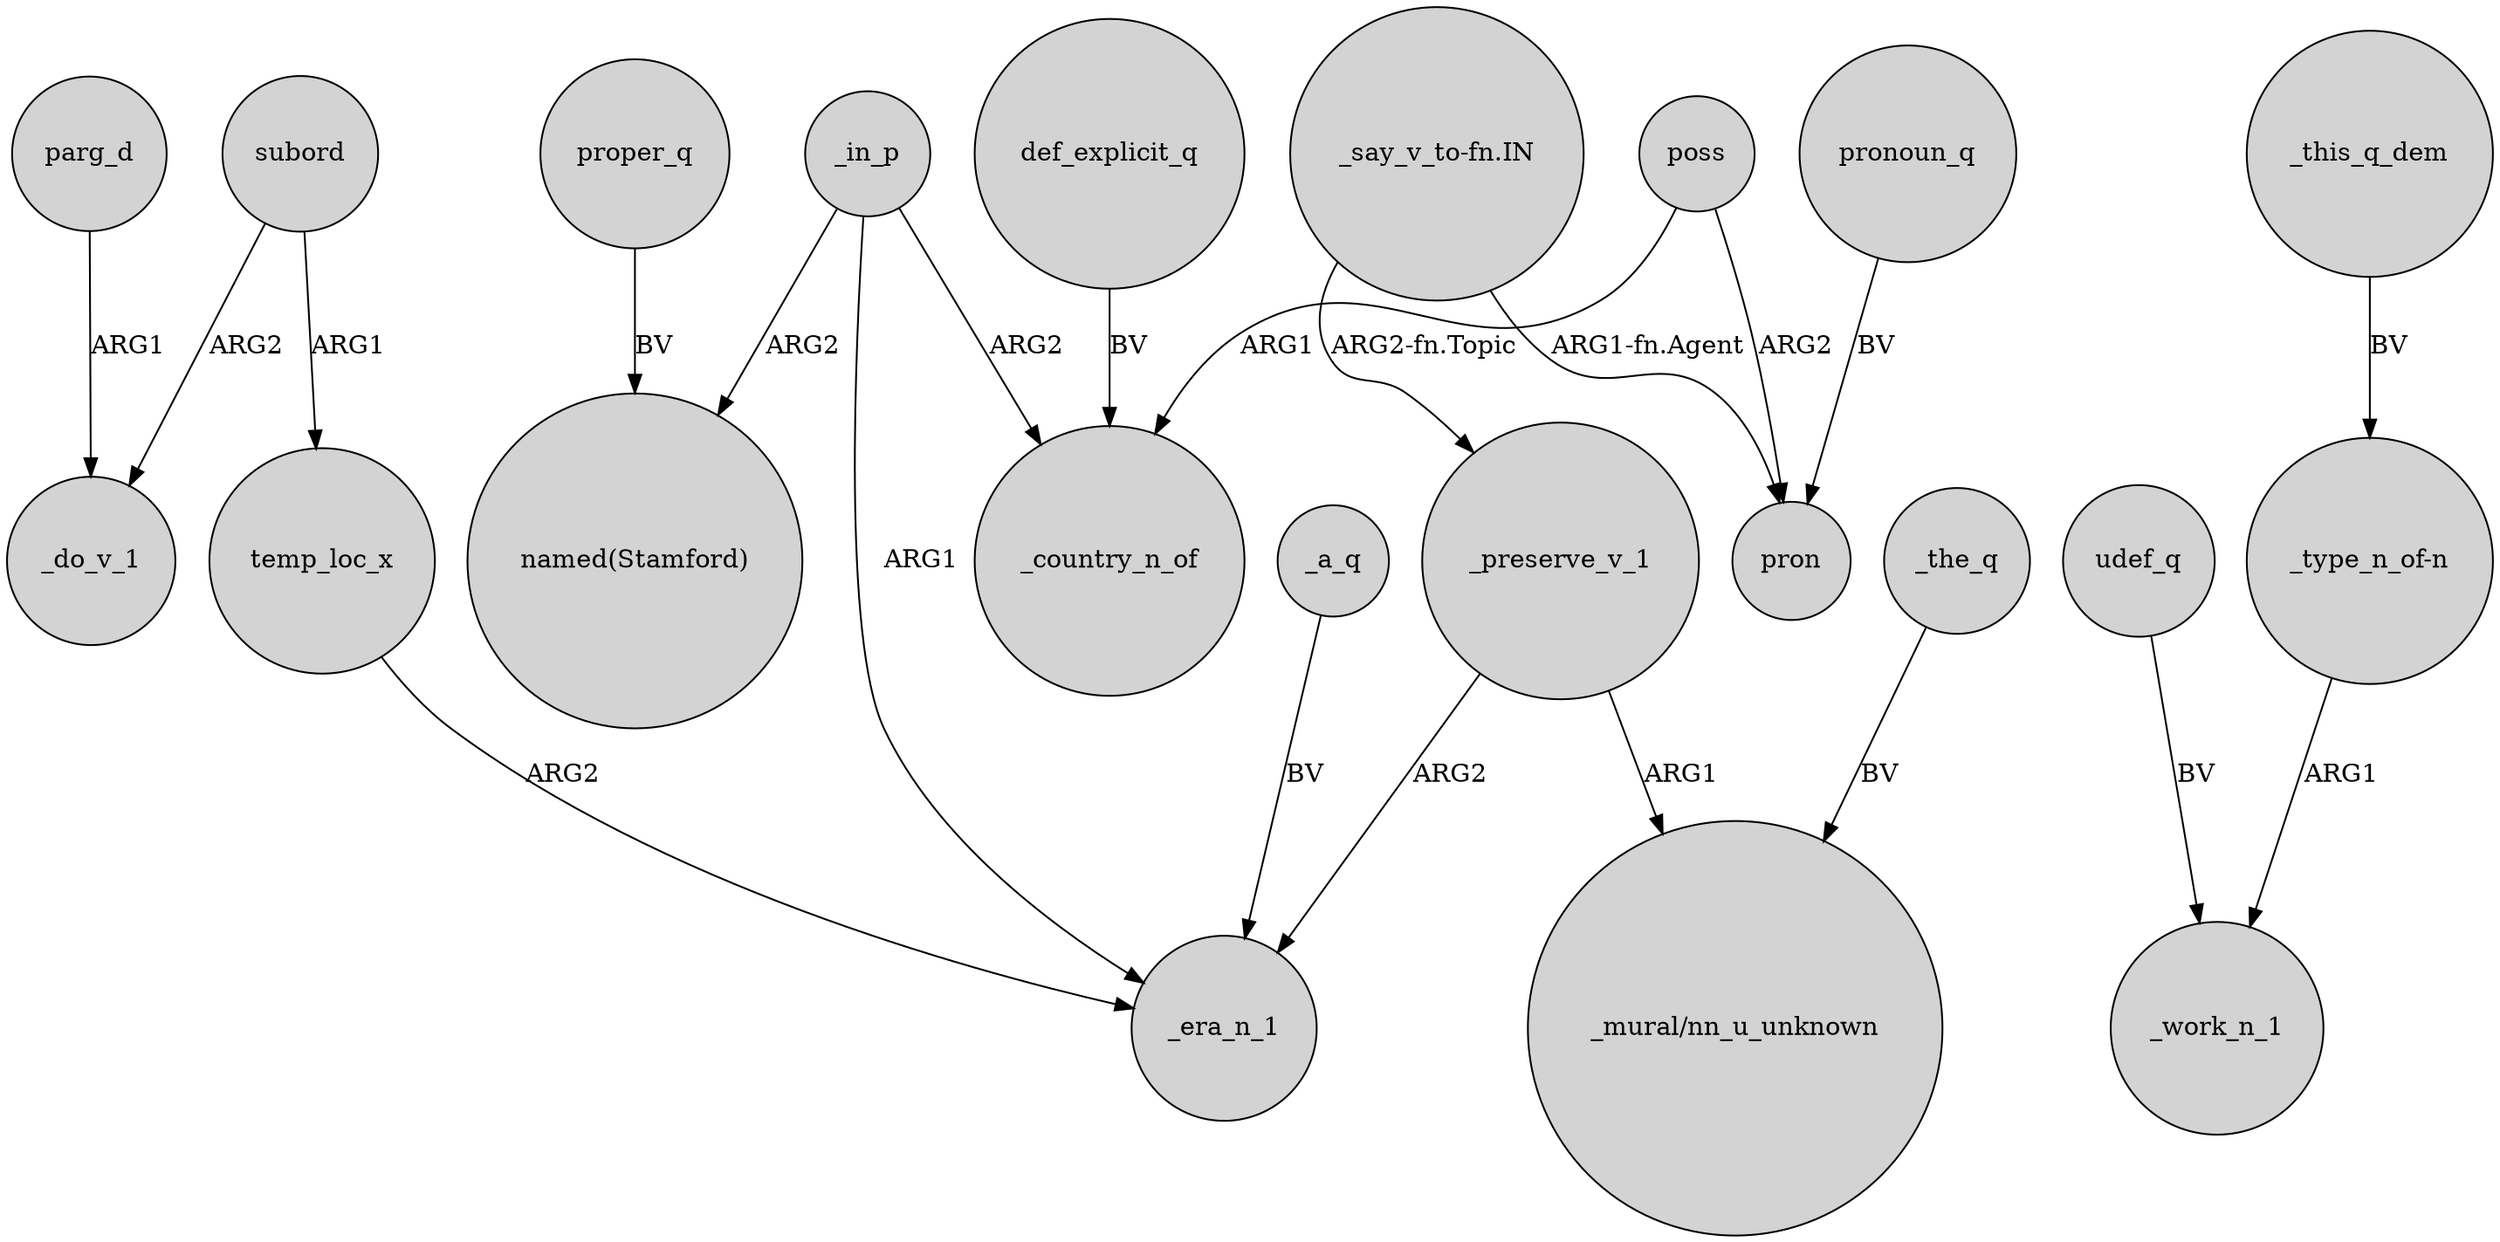 digraph {
	node [shape=circle style=filled]
	parg_d -> _do_v_1 [label=ARG1]
	_in_p -> _era_n_1 [label=ARG1]
	poss -> pron [label=ARG2]
	temp_loc_x -> _era_n_1 [label=ARG2]
	"_type_n_of-n" -> _work_n_1 [label=ARG1]
	_in_p -> _country_n_of [label=ARG2]
	subord -> _do_v_1 [label=ARG2]
	"_say_v_to-fn.IN" -> _preserve_v_1 [label="ARG2-fn.Topic"]
	_a_q -> _era_n_1 [label=BV]
	pronoun_q -> pron [label=BV]
	def_explicit_q -> _country_n_of [label=BV]
	_preserve_v_1 -> _era_n_1 [label=ARG2]
	_in_p -> "named(Stamford)" [label=ARG2]
	proper_q -> "named(Stamford)" [label=BV]
	poss -> _country_n_of [label=ARG1]
	"_say_v_to-fn.IN" -> pron [label="ARG1-fn.Agent"]
	_this_q_dem -> "_type_n_of-n" [label=BV]
	_preserve_v_1 -> "_mural/nn_u_unknown" [label=ARG1]
	subord -> temp_loc_x [label=ARG1]
	_the_q -> "_mural/nn_u_unknown" [label=BV]
	udef_q -> _work_n_1 [label=BV]
}
